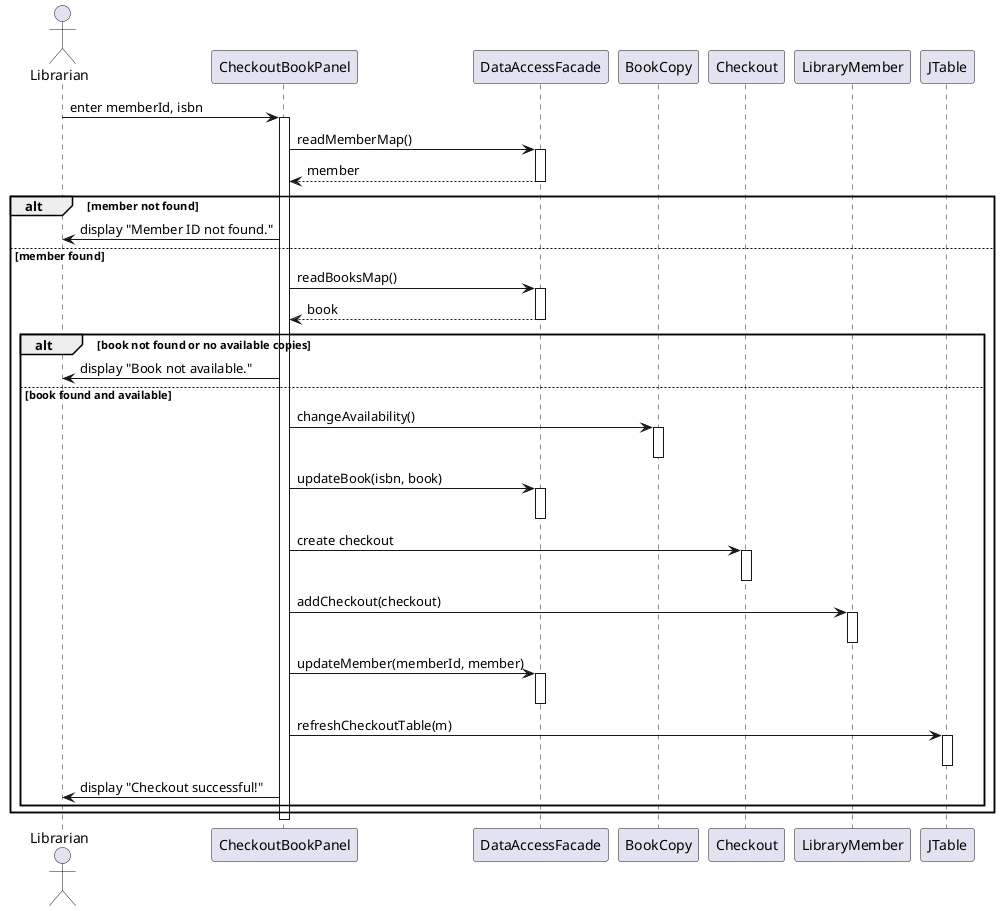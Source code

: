 @startuml

actor Librarian

Librarian -> CheckoutBookPanel : enter memberId, isbn
activate CheckoutBookPanel

CheckoutBookPanel -> DataAccessFacade : readMemberMap()
activate DataAccessFacade
DataAccessFacade --> CheckoutBookPanel : member

deactivate DataAccessFacade

alt member not found
    CheckoutBookPanel -> Librarian : display "Member ID not found."
else member found
    CheckoutBookPanel -> DataAccessFacade : readBooksMap()
    activate DataAccessFacade
    DataAccessFacade --> CheckoutBookPanel : book
    deactivate DataAccessFacade
    
    alt book not found or no available copies
        CheckoutBookPanel -> Librarian : display "Book not available."
    else book found and available
        CheckoutBookPanel -> BookCopy : changeAvailability()
        activate BookCopy
        deactivate BookCopy
        
        CheckoutBookPanel -> DataAccessFacade : updateBook(isbn, book)
        activate DataAccessFacade
        deactivate DataAccessFacade
        
        CheckoutBookPanel -> Checkout : create checkout
        activate Checkout
        deactivate Checkout
        
        CheckoutBookPanel -> LibraryMember : addCheckout(checkout)
        activate LibraryMember
        deactivate LibraryMember
        
        CheckoutBookPanel -> DataAccessFacade : updateMember(memberId, member)
        activate DataAccessFacade
        deactivate DataAccessFacade

        CheckoutBookPanel -> JTable : refreshCheckoutTable(m)
        activate JTable
        deactivate JTable
        
        CheckoutBookPanel -> Librarian : display "Checkout successful!"
    end
end

deactivate CheckoutBookPanel

@enduml